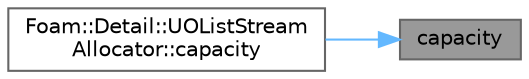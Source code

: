 digraph "capacity"
{
 // LATEX_PDF_SIZE
  bgcolor="transparent";
  edge [fontname=Helvetica,fontsize=10,labelfontname=Helvetica,labelfontsize=10];
  node [fontname=Helvetica,fontsize=10,shape=box,height=0.2,width=0.4];
  rankdir="RL";
  Node1 [id="Node000001",label="capacity",height=0.2,width=0.4,color="gray40", fillcolor="grey60", style="filled", fontcolor="black",tooltip=" "];
  Node1 -> Node2 [id="edge1_Node000001_Node000002",dir="back",color="steelblue1",style="solid",tooltip=" "];
  Node2 [id="Node000002",label="Foam::Detail::UOListStream\lAllocator::capacity",height=0.2,width=0.4,color="grey40", fillcolor="white", style="filled",URL="$classFoam_1_1Detail_1_1UOListStreamAllocator.html#a597dc15aad8adb88d933d6ec03e600a3",tooltip=" "];
}
